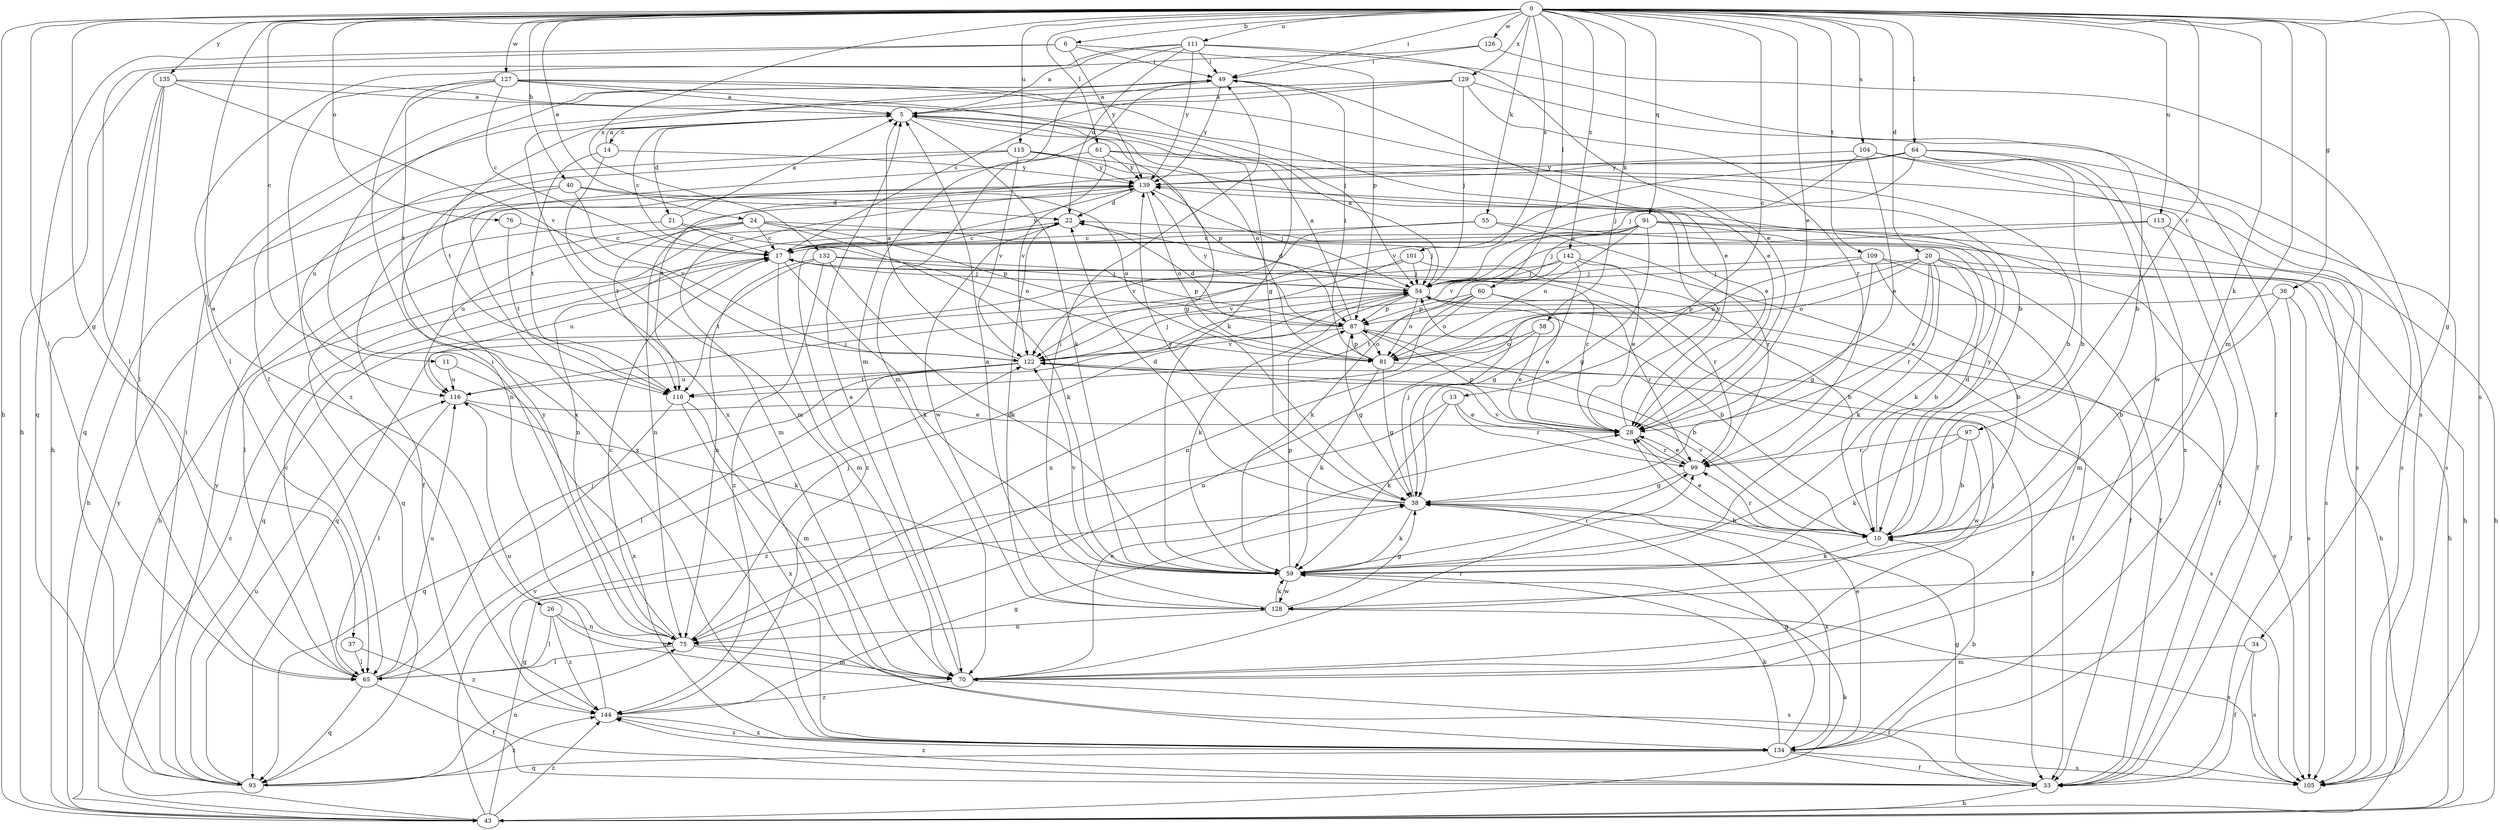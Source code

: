 strict digraph  {
0;
5;
6;
10;
11;
13;
14;
17;
20;
21;
22;
24;
26;
28;
33;
34;
36;
37;
38;
40;
43;
49;
54;
55;
58;
59;
60;
61;
64;
65;
70;
75;
76;
81;
87;
91;
93;
97;
99;
101;
104;
105;
109;
110;
111;
113;
115;
116;
122;
126;
127;
128;
129;
132;
134;
135;
139;
142;
144;
0 -> 6  [label=b];
0 -> 11  [label=c];
0 -> 13  [label=c];
0 -> 20  [label=d];
0 -> 24  [label=e];
0 -> 26  [label=e];
0 -> 28  [label=e];
0 -> 34  [label=g];
0 -> 36  [label=g];
0 -> 37  [label=g];
0 -> 40  [label=h];
0 -> 43  [label=h];
0 -> 49  [label=i];
0 -> 55  [label=k];
0 -> 58  [label=k];
0 -> 59  [label=k];
0 -> 60  [label=l];
0 -> 61  [label=l];
0 -> 64  [label=l];
0 -> 65  [label=l];
0 -> 70  [label=m];
0 -> 76  [label=o];
0 -> 91  [label=q];
0 -> 97  [label=r];
0 -> 101  [label=s];
0 -> 104  [label=s];
0 -> 105  [label=s];
0 -> 109  [label=t];
0 -> 111  [label=u];
0 -> 113  [label=u];
0 -> 115  [label=u];
0 -> 126  [label=w];
0 -> 127  [label=w];
0 -> 129  [label=x];
0 -> 132  [label=x];
0 -> 135  [label=y];
0 -> 142  [label=z];
5 -> 14  [label=c];
5 -> 17  [label=c];
5 -> 21  [label=d];
5 -> 38  [label=g];
5 -> 59  [label=k];
5 -> 81  [label=o];
5 -> 110  [label=t];
6 -> 49  [label=i];
6 -> 65  [label=l];
6 -> 87  [label=p];
6 -> 93  [label=q];
6 -> 139  [label=y];
10 -> 22  [label=d];
10 -> 28  [label=e];
10 -> 59  [label=k];
10 -> 99  [label=r];
10 -> 122  [label=v];
10 -> 139  [label=y];
11 -> 116  [label=u];
11 -> 134  [label=x];
13 -> 28  [label=e];
13 -> 59  [label=k];
13 -> 99  [label=r];
13 -> 144  [label=z];
14 -> 5  [label=a];
14 -> 70  [label=m];
14 -> 110  [label=t];
14 -> 139  [label=y];
17 -> 54  [label=j];
17 -> 59  [label=k];
17 -> 70  [label=m];
17 -> 99  [label=r];
17 -> 116  [label=u];
17 -> 139  [label=y];
20 -> 10  [label=b];
20 -> 28  [label=e];
20 -> 33  [label=f];
20 -> 43  [label=h];
20 -> 54  [label=j];
20 -> 59  [label=k];
20 -> 75  [label=n];
20 -> 81  [label=o];
20 -> 99  [label=r];
21 -> 5  [label=a];
21 -> 17  [label=c];
21 -> 43  [label=h];
21 -> 81  [label=o];
22 -> 17  [label=c];
22 -> 65  [label=l];
22 -> 75  [label=n];
22 -> 128  [label=w];
24 -> 17  [label=c];
24 -> 54  [label=j];
24 -> 59  [label=k];
24 -> 75  [label=n];
24 -> 87  [label=p];
24 -> 93  [label=q];
24 -> 116  [label=u];
26 -> 65  [label=l];
26 -> 70  [label=m];
26 -> 75  [label=n];
26 -> 144  [label=z];
28 -> 17  [label=c];
28 -> 87  [label=p];
28 -> 99  [label=r];
28 -> 139  [label=y];
33 -> 38  [label=g];
33 -> 43  [label=h];
33 -> 144  [label=z];
34 -> 33  [label=f];
34 -> 70  [label=m];
34 -> 105  [label=s];
36 -> 10  [label=b];
36 -> 33  [label=f];
36 -> 87  [label=p];
36 -> 105  [label=s];
37 -> 65  [label=l];
37 -> 144  [label=z];
38 -> 10  [label=b];
38 -> 22  [label=d];
38 -> 54  [label=j];
38 -> 59  [label=k];
38 -> 134  [label=x];
38 -> 139  [label=y];
40 -> 22  [label=d];
40 -> 33  [label=f];
40 -> 43  [label=h];
40 -> 81  [label=o];
40 -> 122  [label=v];
43 -> 17  [label=c];
43 -> 38  [label=g];
43 -> 59  [label=k];
43 -> 122  [label=v];
43 -> 139  [label=y];
43 -> 144  [label=z];
49 -> 5  [label=a];
49 -> 28  [label=e];
49 -> 59  [label=k];
49 -> 70  [label=m];
49 -> 134  [label=x];
49 -> 139  [label=y];
54 -> 5  [label=a];
54 -> 10  [label=b];
54 -> 22  [label=d];
54 -> 33  [label=f];
54 -> 59  [label=k];
54 -> 81  [label=o];
54 -> 87  [label=p];
55 -> 17  [label=c];
55 -> 43  [label=h];
55 -> 99  [label=r];
55 -> 122  [label=v];
58 -> 28  [label=e];
58 -> 75  [label=n];
58 -> 81  [label=o];
59 -> 87  [label=p];
59 -> 99  [label=r];
59 -> 122  [label=v];
59 -> 128  [label=w];
60 -> 28  [label=e];
60 -> 75  [label=n];
60 -> 81  [label=o];
60 -> 87  [label=p];
60 -> 99  [label=r];
60 -> 110  [label=t];
61 -> 10  [label=b];
61 -> 105  [label=s];
61 -> 122  [label=v];
61 -> 134  [label=x];
61 -> 139  [label=y];
64 -> 10  [label=b];
64 -> 54  [label=j];
64 -> 105  [label=s];
64 -> 110  [label=t];
64 -> 122  [label=v];
64 -> 128  [label=w];
64 -> 134  [label=x];
64 -> 139  [label=y];
65 -> 17  [label=c];
65 -> 33  [label=f];
65 -> 54  [label=j];
65 -> 93  [label=q];
65 -> 116  [label=u];
70 -> 5  [label=a];
70 -> 28  [label=e];
70 -> 33  [label=f];
70 -> 54  [label=j];
70 -> 99  [label=r];
70 -> 144  [label=z];
75 -> 17  [label=c];
75 -> 49  [label=i];
75 -> 54  [label=j];
75 -> 65  [label=l];
75 -> 70  [label=m];
75 -> 105  [label=s];
75 -> 139  [label=y];
76 -> 17  [label=c];
76 -> 110  [label=t];
81 -> 38  [label=g];
81 -> 49  [label=i];
81 -> 59  [label=k];
81 -> 87  [label=p];
81 -> 105  [label=s];
87 -> 5  [label=a];
87 -> 10  [label=b];
87 -> 22  [label=d];
87 -> 38  [label=g];
87 -> 81  [label=o];
87 -> 105  [label=s];
87 -> 122  [label=v];
87 -> 139  [label=y];
91 -> 17  [label=c];
91 -> 33  [label=f];
91 -> 38  [label=g];
91 -> 59  [label=k];
91 -> 81  [label=o];
91 -> 105  [label=s];
91 -> 122  [label=v];
91 -> 144  [label=z];
93 -> 49  [label=i];
93 -> 75  [label=n];
93 -> 116  [label=u];
93 -> 139  [label=y];
93 -> 144  [label=z];
97 -> 10  [label=b];
97 -> 59  [label=k];
97 -> 99  [label=r];
97 -> 128  [label=w];
99 -> 28  [label=e];
99 -> 38  [label=g];
99 -> 122  [label=v];
101 -> 10  [label=b];
101 -> 54  [label=j];
101 -> 93  [label=q];
101 -> 122  [label=v];
104 -> 28  [label=e];
104 -> 33  [label=f];
104 -> 54  [label=j];
104 -> 105  [label=s];
104 -> 139  [label=y];
109 -> 10  [label=b];
109 -> 38  [label=g];
109 -> 43  [label=h];
109 -> 54  [label=j];
109 -> 70  [label=m];
109 -> 81  [label=o];
110 -> 70  [label=m];
110 -> 93  [label=q];
110 -> 134  [label=x];
111 -> 5  [label=a];
111 -> 22  [label=d];
111 -> 28  [label=e];
111 -> 33  [label=f];
111 -> 43  [label=h];
111 -> 49  [label=i];
111 -> 70  [label=m];
111 -> 139  [label=y];
113 -> 17  [label=c];
113 -> 43  [label=h];
113 -> 54  [label=j];
113 -> 134  [label=x];
115 -> 28  [label=e];
115 -> 75  [label=n];
115 -> 87  [label=p];
115 -> 116  [label=u];
115 -> 122  [label=v];
115 -> 139  [label=y];
116 -> 28  [label=e];
116 -> 54  [label=j];
116 -> 59  [label=k];
116 -> 65  [label=l];
122 -> 5  [label=a];
122 -> 33  [label=f];
122 -> 54  [label=j];
122 -> 65  [label=l];
122 -> 110  [label=t];
122 -> 116  [label=u];
126 -> 49  [label=i];
126 -> 65  [label=l];
126 -> 105  [label=s];
127 -> 5  [label=a];
127 -> 10  [label=b];
127 -> 17  [label=c];
127 -> 28  [label=e];
127 -> 38  [label=g];
127 -> 110  [label=t];
127 -> 134  [label=x];
127 -> 144  [label=z];
128 -> 5  [label=a];
128 -> 22  [label=d];
128 -> 38  [label=g];
128 -> 49  [label=i];
128 -> 59  [label=k];
128 -> 75  [label=n];
128 -> 105  [label=s];
129 -> 5  [label=a];
129 -> 10  [label=b];
129 -> 17  [label=c];
129 -> 54  [label=j];
129 -> 65  [label=l];
129 -> 99  [label=r];
132 -> 54  [label=j];
132 -> 59  [label=k];
132 -> 75  [label=n];
132 -> 87  [label=p];
132 -> 110  [label=t];
132 -> 144  [label=z];
134 -> 10  [label=b];
134 -> 28  [label=e];
134 -> 33  [label=f];
134 -> 38  [label=g];
134 -> 59  [label=k];
134 -> 93  [label=q];
134 -> 105  [label=s];
134 -> 144  [label=z];
135 -> 5  [label=a];
135 -> 43  [label=h];
135 -> 54  [label=j];
135 -> 65  [label=l];
135 -> 93  [label=q];
135 -> 122  [label=v];
139 -> 22  [label=d];
139 -> 54  [label=j];
139 -> 70  [label=m];
139 -> 81  [label=o];
139 -> 110  [label=t];
142 -> 28  [label=e];
142 -> 33  [label=f];
142 -> 38  [label=g];
142 -> 54  [label=j];
142 -> 59  [label=k];
142 -> 93  [label=q];
144 -> 38  [label=g];
144 -> 116  [label=u];
144 -> 134  [label=x];
}
